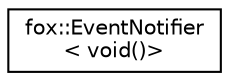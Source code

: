 digraph "Graphical Class Hierarchy"
{
 // LATEX_PDF_SIZE
  edge [fontname="Helvetica",fontsize="10",labelfontname="Helvetica",labelfontsize="10"];
  node [fontname="Helvetica",fontsize="10",shape=record];
  rankdir="LR";
  Node0 [label="fox::EventNotifier\l\< void()\>",height=0.2,width=0.4,color="black", fillcolor="white", style="filled",URL="$classfox_1_1EventNotifier.html",tooltip=" "];
}
